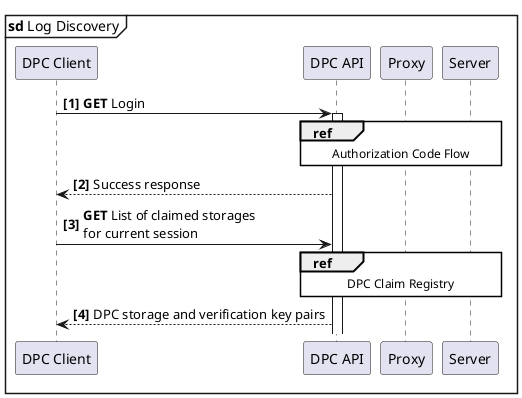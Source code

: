 @startuml
'https://plantuml.com/sequence-diagram

skinparam sequenceReferenceBackgroundColor white

mainframe **sd** Log Discovery
autonumber 1 1 "<b>[0]"

participant "DPC Client" as DPC_Client
participant "DPC API" as DPC_API
participant "Proxy" as Proxy
participant "Server" as Server

DPC_Client  ->  DPC_API             ++  : **GET** Login
ref over DPC_API,Proxy,Server           : Authorization Code Flow
DPC_Client  <-- DPC_API                 : Success response
DPC_Client  ->  DPC_API                 : **GET** List of claimed storages\nfor current session
ref over DPC_API,Proxy,Server           : DPC Claim Registry
DPC_Client  <-- DPC_API                 : DPC storage and verification key pairs
@enduml